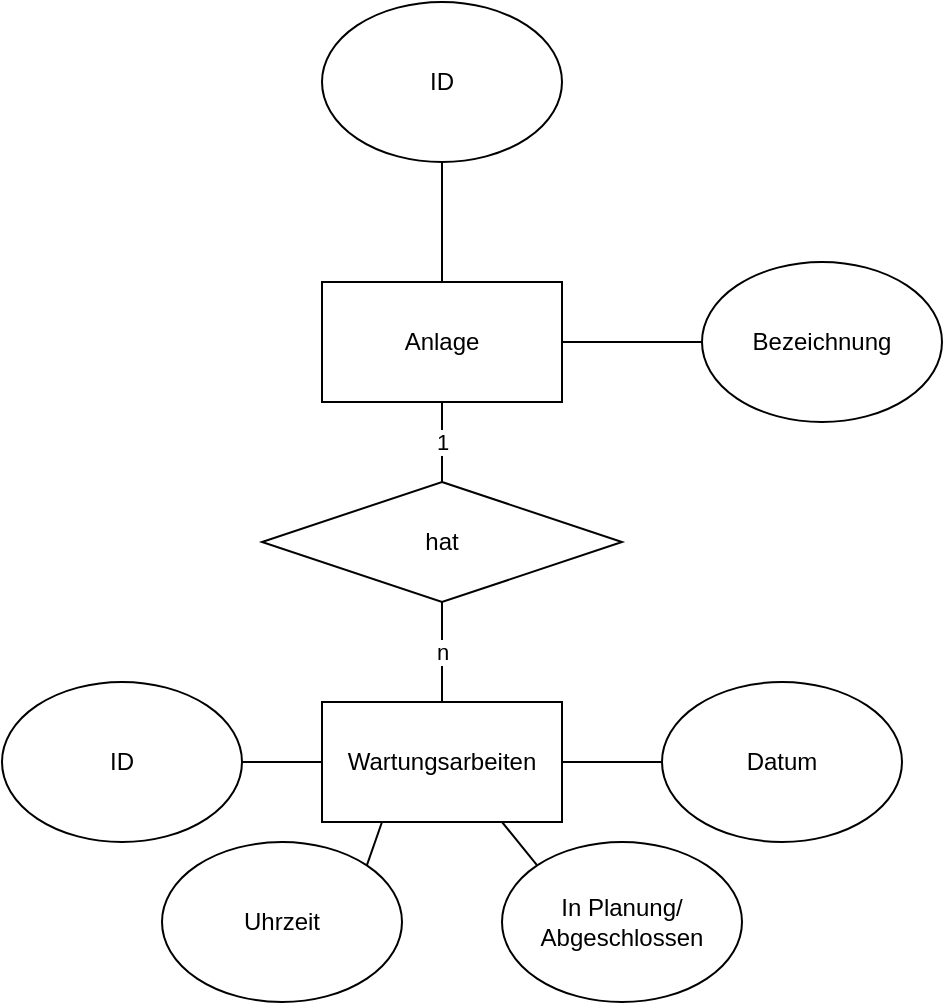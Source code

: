 <mxfile version="24.2.5" type="device">
  <diagram name="Seite-1" id="gg0d4I4RTXI5TzsgscHK">
    <mxGraphModel dx="1418" dy="820" grid="1" gridSize="10" guides="1" tooltips="1" connect="1" arrows="1" fold="1" page="1" pageScale="1" pageWidth="827" pageHeight="1169" math="0" shadow="0">
      <root>
        <mxCell id="0" />
        <mxCell id="1" parent="0" />
        <mxCell id="yQ9dHk1_5HWK5r3XKMvr-2" value="Anlage" style="rounded=0;whiteSpace=wrap;html=1;" parent="1" vertex="1">
          <mxGeometry x="500" y="280" width="120" height="60" as="geometry" />
        </mxCell>
        <mxCell id="yQ9dHk1_5HWK5r3XKMvr-4" value="ID" style="ellipse;whiteSpace=wrap;html=1;" parent="1" vertex="1">
          <mxGeometry x="500" y="140" width="120" height="80" as="geometry" />
        </mxCell>
        <mxCell id="yQ9dHk1_5HWK5r3XKMvr-5" value="Bezeichnung" style="ellipse;whiteSpace=wrap;html=1;" parent="1" vertex="1">
          <mxGeometry x="690" y="270" width="120" height="80" as="geometry" />
        </mxCell>
        <mxCell id="yQ9dHk1_5HWK5r3XKMvr-6" value="Datum" style="ellipse;whiteSpace=wrap;html=1;" parent="1" vertex="1">
          <mxGeometry x="670" y="480" width="120" height="80" as="geometry" />
        </mxCell>
        <mxCell id="yQ9dHk1_5HWK5r3XKMvr-8" value="Uhrzeit" style="ellipse;whiteSpace=wrap;html=1;" parent="1" vertex="1">
          <mxGeometry x="420" y="560" width="120" height="80" as="geometry" />
        </mxCell>
        <mxCell id="yQ9dHk1_5HWK5r3XKMvr-9" value="Wartungsarbeiten" style="rounded=0;whiteSpace=wrap;html=1;" parent="1" vertex="1">
          <mxGeometry x="500" y="490" width="120" height="60" as="geometry" />
        </mxCell>
        <mxCell id="yQ9dHk1_5HWK5r3XKMvr-10" value="ID" style="ellipse;whiteSpace=wrap;html=1;" parent="1" vertex="1">
          <mxGeometry x="340" y="480" width="120" height="80" as="geometry" />
        </mxCell>
        <mxCell id="yQ9dHk1_5HWK5r3XKMvr-11" value="In Planung/&lt;div&gt;Abgeschlossen&lt;/div&gt;" style="ellipse;whiteSpace=wrap;html=1;" parent="1" vertex="1">
          <mxGeometry x="590" y="560" width="120" height="80" as="geometry" />
        </mxCell>
        <mxCell id="yQ9dHk1_5HWK5r3XKMvr-12" value="" style="endArrow=none;html=1;rounded=0;exitX=1;exitY=0.5;exitDx=0;exitDy=0;entryX=0;entryY=0.5;entryDx=0;entryDy=0;" parent="1" source="yQ9dHk1_5HWK5r3XKMvr-10" target="yQ9dHk1_5HWK5r3XKMvr-9" edge="1">
          <mxGeometry width="50" height="50" relative="1" as="geometry">
            <mxPoint x="390" y="440" as="sourcePoint" />
            <mxPoint x="440" y="390" as="targetPoint" />
          </mxGeometry>
        </mxCell>
        <mxCell id="yQ9dHk1_5HWK5r3XKMvr-13" value="" style="endArrow=none;html=1;rounded=0;entryX=0;entryY=0.5;entryDx=0;entryDy=0;" parent="1" target="yQ9dHk1_5HWK5r3XKMvr-6" edge="1">
          <mxGeometry width="50" height="50" relative="1" as="geometry">
            <mxPoint x="620" y="520" as="sourcePoint" />
            <mxPoint x="670" y="470" as="targetPoint" />
          </mxGeometry>
        </mxCell>
        <mxCell id="yQ9dHk1_5HWK5r3XKMvr-14" value="" style="endArrow=none;html=1;rounded=0;exitX=1;exitY=0;exitDx=0;exitDy=0;entryX=0.25;entryY=1;entryDx=0;entryDy=0;" parent="1" source="yQ9dHk1_5HWK5r3XKMvr-8" target="yQ9dHk1_5HWK5r3XKMvr-9" edge="1">
          <mxGeometry width="50" height="50" relative="1" as="geometry">
            <mxPoint x="560" y="670" as="sourcePoint" />
            <mxPoint x="610" y="620" as="targetPoint" />
          </mxGeometry>
        </mxCell>
        <mxCell id="yQ9dHk1_5HWK5r3XKMvr-15" value="" style="endArrow=none;html=1;rounded=0;entryX=0.75;entryY=1;entryDx=0;entryDy=0;exitX=0;exitY=0;exitDx=0;exitDy=0;" parent="1" source="yQ9dHk1_5HWK5r3XKMvr-11" target="yQ9dHk1_5HWK5r3XKMvr-9" edge="1">
          <mxGeometry width="50" height="50" relative="1" as="geometry">
            <mxPoint x="590" y="585" as="sourcePoint" />
            <mxPoint x="640" y="535" as="targetPoint" />
          </mxGeometry>
        </mxCell>
        <mxCell id="yQ9dHk1_5HWK5r3XKMvr-16" value="hat" style="rhombus;whiteSpace=wrap;html=1;" parent="1" vertex="1">
          <mxGeometry x="470" y="380" width="180" height="60" as="geometry" />
        </mxCell>
        <mxCell id="yQ9dHk1_5HWK5r3XKMvr-18" value="1" style="endArrow=none;html=1;rounded=0;entryX=0.5;entryY=1;entryDx=0;entryDy=0;exitX=0.5;exitY=0;exitDx=0;exitDy=0;" parent="1" source="yQ9dHk1_5HWK5r3XKMvr-16" target="yQ9dHk1_5HWK5r3XKMvr-2" edge="1">
          <mxGeometry width="50" height="50" relative="1" as="geometry">
            <mxPoint x="390" y="440" as="sourcePoint" />
            <mxPoint x="440" y="390" as="targetPoint" />
          </mxGeometry>
        </mxCell>
        <mxCell id="yQ9dHk1_5HWK5r3XKMvr-19" value="n" style="endArrow=none;html=1;rounded=0;exitX=0.5;exitY=0;exitDx=0;exitDy=0;entryX=0.5;entryY=1;entryDx=0;entryDy=0;" parent="1" source="yQ9dHk1_5HWK5r3XKMvr-9" target="yQ9dHk1_5HWK5r3XKMvr-16" edge="1">
          <mxGeometry width="50" height="50" relative="1" as="geometry">
            <mxPoint x="390" y="440" as="sourcePoint" />
            <mxPoint x="440" y="390" as="targetPoint" />
          </mxGeometry>
        </mxCell>
        <mxCell id="yQ9dHk1_5HWK5r3XKMvr-20" value="" style="endArrow=none;html=1;rounded=0;entryX=0.5;entryY=1;entryDx=0;entryDy=0;exitX=0.5;exitY=0;exitDx=0;exitDy=0;" parent="1" source="yQ9dHk1_5HWK5r3XKMvr-2" target="yQ9dHk1_5HWK5r3XKMvr-4" edge="1">
          <mxGeometry width="50" height="50" relative="1" as="geometry">
            <mxPoint x="390" y="440" as="sourcePoint" />
            <mxPoint x="440" y="390" as="targetPoint" />
          </mxGeometry>
        </mxCell>
        <mxCell id="yQ9dHk1_5HWK5r3XKMvr-21" value="" style="endArrow=none;html=1;rounded=0;entryX=0;entryY=0.5;entryDx=0;entryDy=0;exitX=1;exitY=0.5;exitDx=0;exitDy=0;" parent="1" source="yQ9dHk1_5HWK5r3XKMvr-2" target="yQ9dHk1_5HWK5r3XKMvr-5" edge="1">
          <mxGeometry width="50" height="50" relative="1" as="geometry">
            <mxPoint x="390" y="440" as="sourcePoint" />
            <mxPoint x="440" y="390" as="targetPoint" />
          </mxGeometry>
        </mxCell>
      </root>
    </mxGraphModel>
  </diagram>
</mxfile>
